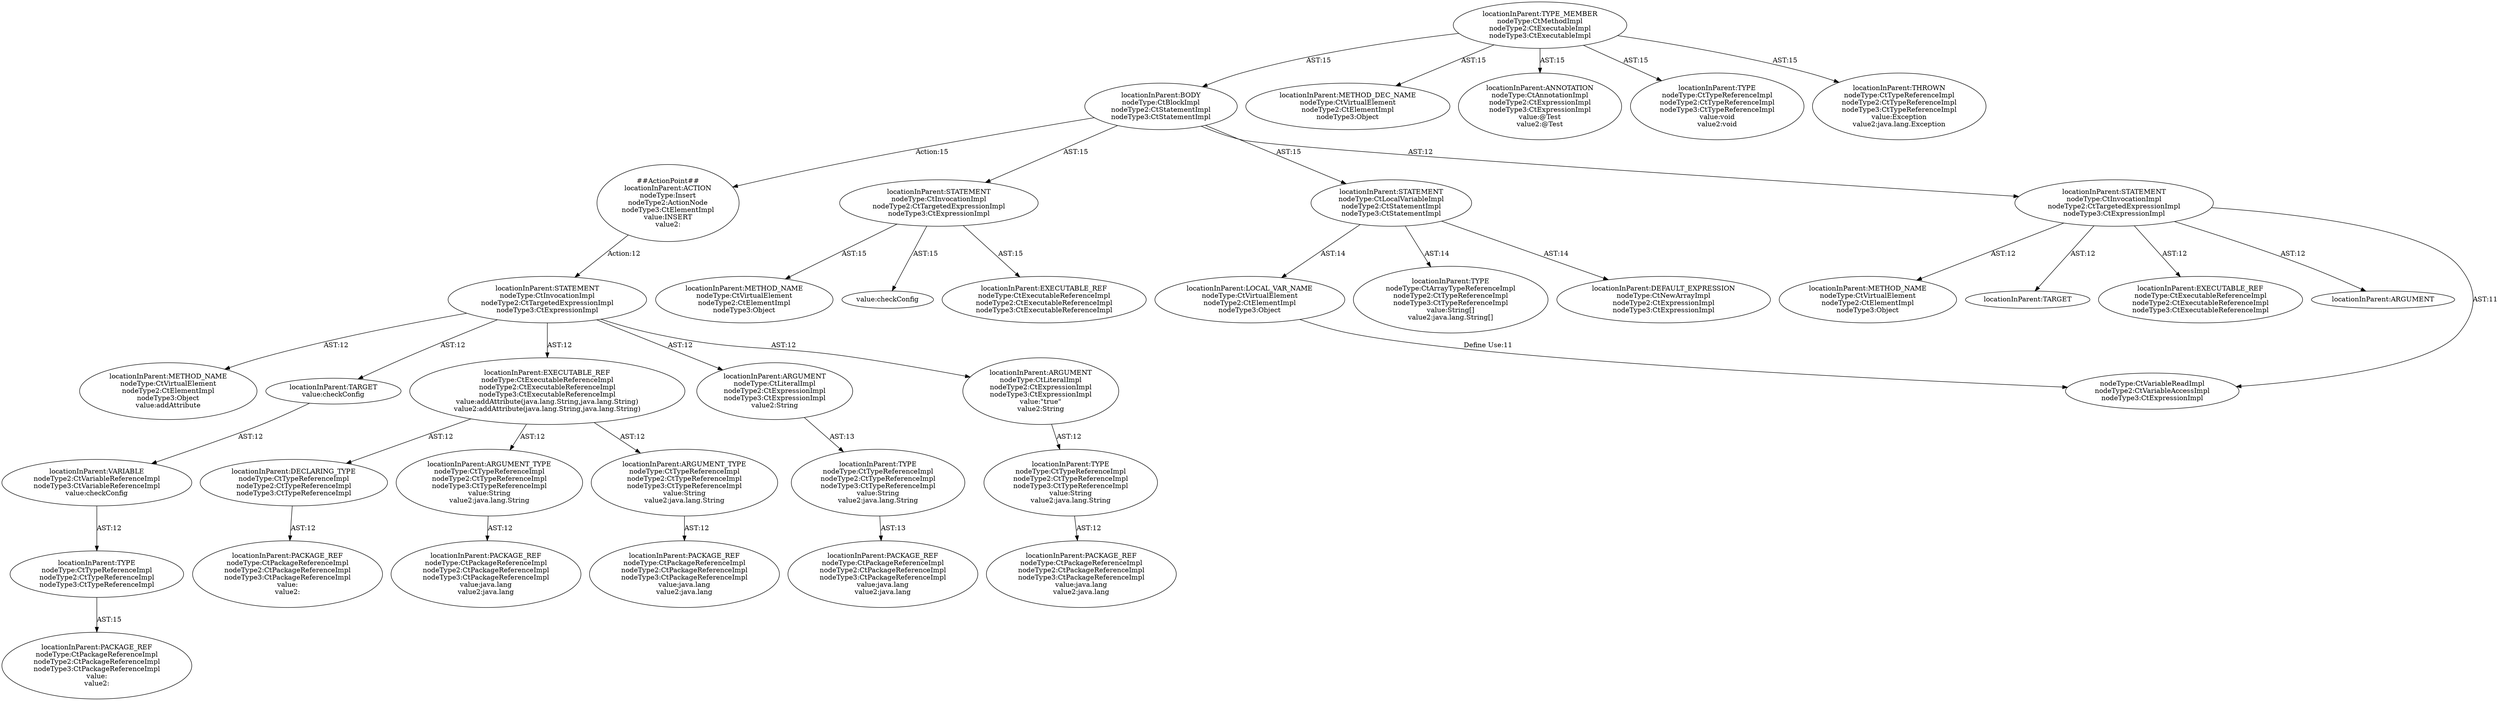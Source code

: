 digraph "Pattern" {
0 [label="##ActionPoint##
locationInParent:ACTION
nodeType:Insert
nodeType2:ActionNode
nodeType3:CtElementImpl
value:INSERT
value2:" shape=ellipse]
1 [label="locationInParent:BODY
nodeType:CtBlockImpl
nodeType2:CtStatementImpl
nodeType3:CtStatementImpl" shape=ellipse]
2 [label="locationInParent:TYPE_MEMBER
nodeType:CtMethodImpl
nodeType2:CtExecutableImpl
nodeType3:CtExecutableImpl" shape=ellipse]
3 [label="locationInParent:METHOD_DEC_NAME
nodeType:CtVirtualElement
nodeType2:CtElementImpl
nodeType3:Object" shape=ellipse]
4 [label="locationInParent:ANNOTATION
nodeType:CtAnnotationImpl
nodeType2:CtExpressionImpl
nodeType3:CtExpressionImpl
value:@Test
value2:@Test" shape=ellipse]
5 [label="locationInParent:TYPE
nodeType:CtTypeReferenceImpl
nodeType2:CtTypeReferenceImpl
nodeType3:CtTypeReferenceImpl
value:void
value2:void" shape=ellipse]
6 [label="locationInParent:THROWN
nodeType:CtTypeReferenceImpl
nodeType2:CtTypeReferenceImpl
nodeType3:CtTypeReferenceImpl
value:Exception
value2:java.lang.Exception" shape=ellipse]
7 [label="locationInParent:STATEMENT
nodeType:CtInvocationImpl
nodeType2:CtTargetedExpressionImpl
nodeType3:CtExpressionImpl" shape=ellipse]
8 [label="locationInParent:METHOD_NAME
nodeType:CtVirtualElement
nodeType2:CtElementImpl
nodeType3:Object" shape=ellipse]
9 [label="value:checkConfig" shape=ellipse]
10 [label="locationInParent:EXECUTABLE_REF
nodeType:CtExecutableReferenceImpl
nodeType2:CtExecutableReferenceImpl
nodeType3:CtExecutableReferenceImpl" shape=ellipse]
11 [label="locationInParent:STATEMENT
nodeType:CtLocalVariableImpl
nodeType2:CtStatementImpl
nodeType3:CtStatementImpl" shape=ellipse]
12 [label="locationInParent:LOCAL_VAR_NAME
nodeType:CtVirtualElement
nodeType2:CtElementImpl
nodeType3:Object" shape=ellipse]
13 [label="locationInParent:TYPE
nodeType:CtArrayTypeReferenceImpl
nodeType2:CtTypeReferenceImpl
nodeType3:CtTypeReferenceImpl
value:String[]
value2:java.lang.String[]" shape=ellipse]
14 [label="locationInParent:DEFAULT_EXPRESSION
nodeType:CtNewArrayImpl
nodeType2:CtExpressionImpl
nodeType3:CtExpressionImpl" shape=ellipse]
15 [label="locationInParent:STATEMENT
nodeType:CtInvocationImpl
nodeType2:CtTargetedExpressionImpl
nodeType3:CtExpressionImpl" shape=ellipse]
16 [label="locationInParent:METHOD_NAME
nodeType:CtVirtualElement
nodeType2:CtElementImpl
nodeType3:Object" shape=ellipse]
17 [label="locationInParent:TARGET" shape=ellipse]
18 [label="locationInParent:EXECUTABLE_REF
nodeType:CtExecutableReferenceImpl
nodeType2:CtExecutableReferenceImpl
nodeType3:CtExecutableReferenceImpl" shape=ellipse]
19 [label="locationInParent:ARGUMENT" shape=ellipse]
20 [label="nodeType:CtVariableReadImpl
nodeType2:CtVariableAccessImpl
nodeType3:CtExpressionImpl" shape=ellipse]
21 [label="locationInParent:STATEMENT
nodeType:CtInvocationImpl
nodeType2:CtTargetedExpressionImpl
nodeType3:CtExpressionImpl" shape=ellipse]
22 [label="locationInParent:METHOD_NAME
nodeType:CtVirtualElement
nodeType2:CtElementImpl
nodeType3:Object
value:addAttribute" shape=ellipse]
23 [label="locationInParent:TARGET
value:checkConfig" shape=ellipse]
24 [label="locationInParent:VARIABLE
nodeType2:CtVariableReferenceImpl
nodeType3:CtVariableReferenceImpl
value:checkConfig" shape=ellipse]
25 [label="locationInParent:TYPE
nodeType:CtTypeReferenceImpl
nodeType2:CtTypeReferenceImpl
nodeType3:CtTypeReferenceImpl" shape=ellipse]
26 [label="locationInParent:PACKAGE_REF
nodeType:CtPackageReferenceImpl
nodeType2:CtPackageReferenceImpl
nodeType3:CtPackageReferenceImpl
value:
value2:" shape=ellipse]
27 [label="locationInParent:EXECUTABLE_REF
nodeType:CtExecutableReferenceImpl
nodeType2:CtExecutableReferenceImpl
nodeType3:CtExecutableReferenceImpl
value:addAttribute(java.lang.String,java.lang.String)
value2:addAttribute(java.lang.String,java.lang.String)" shape=ellipse]
28 [label="locationInParent:DECLARING_TYPE
nodeType:CtTypeReferenceImpl
nodeType2:CtTypeReferenceImpl
nodeType3:CtTypeReferenceImpl" shape=ellipse]
29 [label="locationInParent:PACKAGE_REF
nodeType:CtPackageReferenceImpl
nodeType2:CtPackageReferenceImpl
nodeType3:CtPackageReferenceImpl
value:
value2:" shape=ellipse]
30 [label="locationInParent:ARGUMENT_TYPE
nodeType:CtTypeReferenceImpl
nodeType2:CtTypeReferenceImpl
nodeType3:CtTypeReferenceImpl
value:String
value2:java.lang.String" shape=ellipse]
31 [label="locationInParent:PACKAGE_REF
nodeType:CtPackageReferenceImpl
nodeType2:CtPackageReferenceImpl
nodeType3:CtPackageReferenceImpl
value:java.lang
value2:java.lang" shape=ellipse]
32 [label="locationInParent:ARGUMENT_TYPE
nodeType:CtTypeReferenceImpl
nodeType2:CtTypeReferenceImpl
nodeType3:CtTypeReferenceImpl
value:String
value2:java.lang.String" shape=ellipse]
33 [label="locationInParent:PACKAGE_REF
nodeType:CtPackageReferenceImpl
nodeType2:CtPackageReferenceImpl
nodeType3:CtPackageReferenceImpl
value:java.lang
value2:java.lang" shape=ellipse]
34 [label="locationInParent:ARGUMENT
nodeType:CtLiteralImpl
nodeType2:CtExpressionImpl
nodeType3:CtExpressionImpl
value2:String" shape=ellipse]
35 [label="locationInParent:TYPE
nodeType:CtTypeReferenceImpl
nodeType2:CtTypeReferenceImpl
nodeType3:CtTypeReferenceImpl
value:String
value2:java.lang.String" shape=ellipse]
36 [label="locationInParent:PACKAGE_REF
nodeType:CtPackageReferenceImpl
nodeType2:CtPackageReferenceImpl
nodeType3:CtPackageReferenceImpl
value:java.lang
value2:java.lang" shape=ellipse]
37 [label="locationInParent:ARGUMENT
nodeType:CtLiteralImpl
nodeType2:CtExpressionImpl
nodeType3:CtExpressionImpl
value:\"true\"
value2:String" shape=ellipse]
38 [label="locationInParent:TYPE
nodeType:CtTypeReferenceImpl
nodeType2:CtTypeReferenceImpl
nodeType3:CtTypeReferenceImpl
value:String
value2:java.lang.String" shape=ellipse]
39 [label="locationInParent:PACKAGE_REF
nodeType:CtPackageReferenceImpl
nodeType2:CtPackageReferenceImpl
nodeType3:CtPackageReferenceImpl
value:java.lang
value2:java.lang" shape=ellipse]
0 -> 21 [label="Action:12"];
1 -> 0 [label="Action:15"];
1 -> 7 [label="AST:15"];
1 -> 11 [label="AST:15"];
1 -> 15 [label="AST:12"];
2 -> 1 [label="AST:15"];
2 -> 3 [label="AST:15"];
2 -> 4 [label="AST:15"];
2 -> 5 [label="AST:15"];
2 -> 6 [label="AST:15"];
7 -> 8 [label="AST:15"];
7 -> 9 [label="AST:15"];
7 -> 10 [label="AST:15"];
11 -> 12 [label="AST:14"];
11 -> 13 [label="AST:14"];
11 -> 14 [label="AST:14"];
12 -> 20 [label="Define Use:11"];
15 -> 16 [label="AST:12"];
15 -> 17 [label="AST:12"];
15 -> 18 [label="AST:12"];
15 -> 19 [label="AST:12"];
15 -> 20 [label="AST:11"];
21 -> 22 [label="AST:12"];
21 -> 23 [label="AST:12"];
21 -> 27 [label="AST:12"];
21 -> 34 [label="AST:12"];
21 -> 37 [label="AST:12"];
23 -> 24 [label="AST:12"];
24 -> 25 [label="AST:12"];
25 -> 26 [label="AST:15"];
27 -> 28 [label="AST:12"];
27 -> 30 [label="AST:12"];
27 -> 32 [label="AST:12"];
28 -> 29 [label="AST:12"];
30 -> 31 [label="AST:12"];
32 -> 33 [label="AST:12"];
34 -> 35 [label="AST:13"];
35 -> 36 [label="AST:13"];
37 -> 38 [label="AST:12"];
38 -> 39 [label="AST:12"];
}